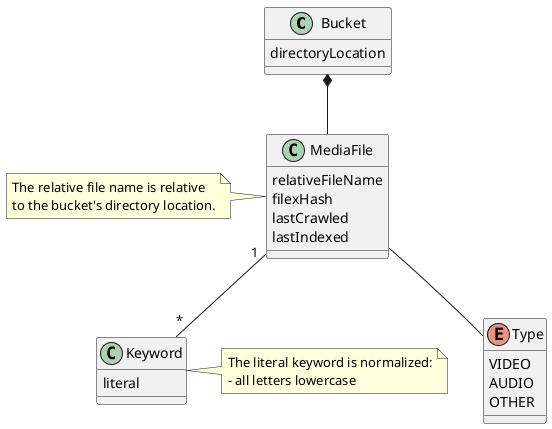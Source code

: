 @startuml
skinparam componentStyle uml2

class Bucket {
    directoryLocation
}

class MediaFile {
    relativeFileName
    filexHash
    lastCrawled
    lastIndexed
}

note left of MediaFile {
    The relative file name is relative
    to the bucket's directory location.
}

enum Type {
    VIDEO
    AUDIO
    OTHER
}

class Keyword {
    literal
}

note right of Keyword {
    The literal keyword is normalized:
    - all letters lowercase
}

Bucket *-- MediaFile
MediaFile -- Type
MediaFile "1" -- "*" Keyword

@enduml
